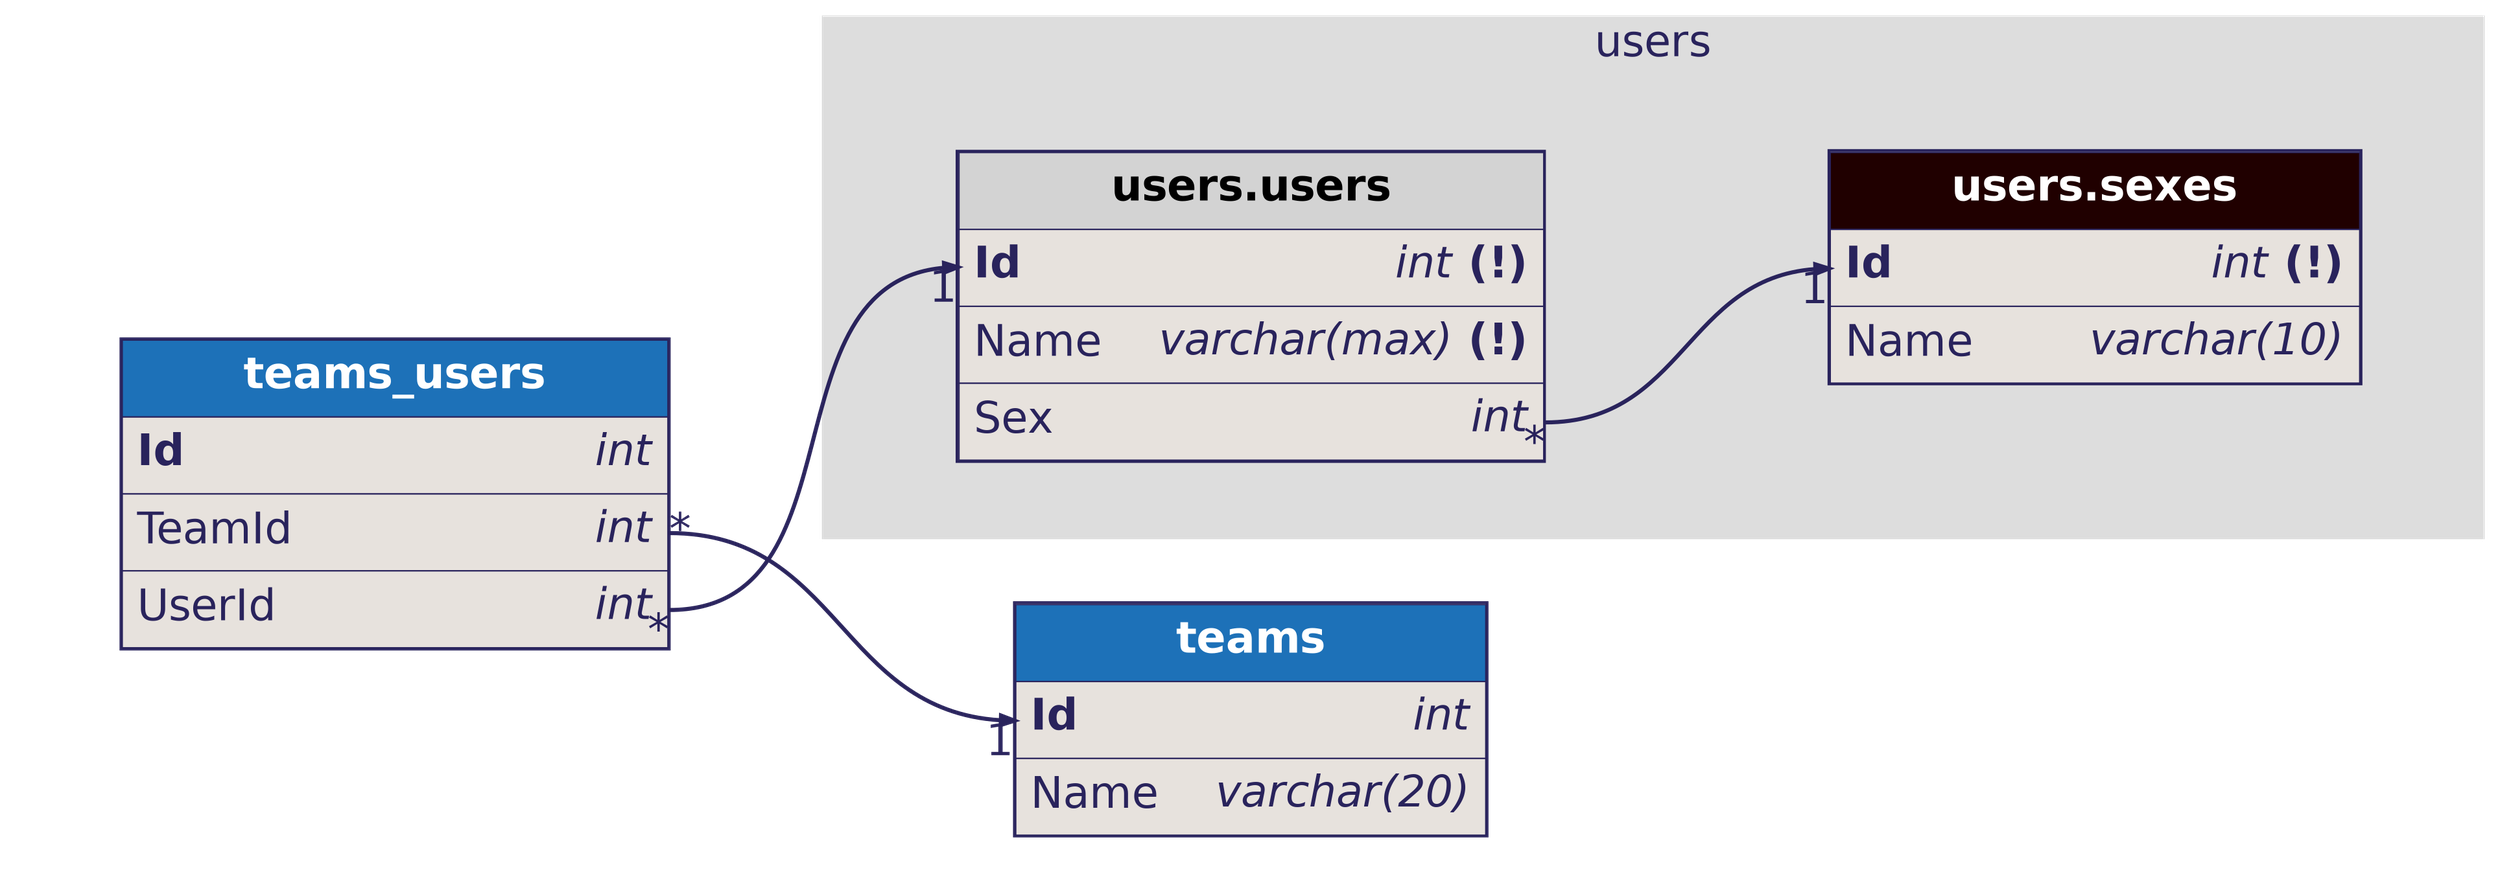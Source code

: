 digraph dbml {
      rankdir=LR;
      graph [fontname="helvetica", fontsize=32, fontcolor="#29235c", bgcolor="transparent"];
      node [penwidth=0, margin=0, fontname="helvetica", fontsize=32, fontcolor="#29235c"];
      edge [fontname="helvetica", fontsize=32, fontcolor="#29235c", color="#29235c"];

      
      subgraph cluster_users {
      label="users"
      style=filled;
      color="#dddddd";

      "users.users" [id="users.users";label=<<TABLE BORDER="2" COLOR="#29235c" CELLBORDER="1" CELLSPACING="0" CELLPADDING="10">
      <TR><TD PORT="f0" BGCOLOR="#D3D3D3"><FONT COLOR="#000000"><B>       users.users       </B></FONT></TD></TR>
<TR><TD ALIGN="LEFT" PORT="f1" BGCOLOR="#e7e2dd">
      <TABLE CELLPADDING="0" CELLSPACING="0" BORDER="0">
        <TR>
          <TD ALIGN="LEFT"><B>Id</B>    </TD>
          <TD ALIGN="RIGHT"><FONT><I>int</I> <B>(!)</B></FONT></TD>
        </TR>
      </TABLE>
    </TD></TR>
<TR><TD ALIGN="LEFT" PORT="f2" BGCOLOR="#e7e2dd">
      <TABLE CELLPADDING="0" CELLSPACING="0" BORDER="0">
        <TR>
          <TD ALIGN="LEFT">Name    </TD>
          <TD ALIGN="RIGHT"><FONT><I>varchar(max)</I> <B>(!)</B></FONT></TD>
        </TR>
      </TABLE>
    </TD></TR>
<TR><TD ALIGN="LEFT" PORT="f3" BGCOLOR="#e7e2dd">
      <TABLE CELLPADDING="0" CELLSPACING="0" BORDER="0">
        <TR>
          <TD ALIGN="LEFT">Sex    </TD>
          <TD ALIGN="RIGHT"><FONT><I>int</I></FONT></TD>
        </TR>
      </TABLE>
    </TD></TR>
    </TABLE>>];
"users.sexes" [id="users.sexes";tooltip="users.sexes\nMale or female";label=<<TABLE BORDER="2" COLOR="#29235c" CELLBORDER="1" CELLSPACING="0" CELLPADDING="10">
      <TR><TD PORT="f0" BGCOLOR="#200000"><FONT COLOR="#ffffff"><B>       users.sexes       </B></FONT></TD></TR>
<TR><TD ALIGN="LEFT" PORT="f1" BGCOLOR="#e7e2dd">
      <TABLE CELLPADDING="0" CELLSPACING="0" BORDER="0">
        <TR>
          <TD ALIGN="LEFT"><B>Id</B>    </TD>
          <TD ALIGN="RIGHT"><FONT><I>int</I> <B>(!)</B></FONT></TD>
        </TR>
      </TABLE>
    </TD></TR>
<TR><TD ALIGN="LEFT" PORT="f2" BGCOLOR="#e7e2dd">
      <TABLE CELLPADDING="0" CELLSPACING="0" BORDER="0">
        <TR>
          <TD ALIGN="LEFT">Name    </TD>
          <TD ALIGN="RIGHT"><FONT><I>varchar(10)</I></FONT></TD>
        </TR>
      </TABLE>
    </TD></TR>
    </TABLE>>];
    }
      "teams" [id="teams";label=<<TABLE BORDER="2" COLOR="#29235c" CELLBORDER="1" CELLSPACING="0" CELLPADDING="10">
      <TR><TD PORT="f0" BGCOLOR="#1d71b8"><FONT COLOR="#ffffff"><B>       teams       </B></FONT></TD></TR>
<TR><TD ALIGN="LEFT" PORT="f1" BGCOLOR="#e7e2dd">
      <TABLE CELLPADDING="0" CELLSPACING="0" BORDER="0">
        <TR>
          <TD ALIGN="LEFT"><B>Id</B>    </TD>
          <TD ALIGN="RIGHT"><FONT><I>int</I></FONT></TD>
        </TR>
      </TABLE>
    </TD></TR>
<TR><TD ALIGN="LEFT" PORT="f2" BGCOLOR="#e7e2dd">
      <TABLE CELLPADDING="0" CELLSPACING="0" BORDER="0">
        <TR>
          <TD ALIGN="LEFT">Name    </TD>
          <TD ALIGN="RIGHT"><FONT><I>varchar(20)</I></FONT></TD>
        </TR>
      </TABLE>
    </TD></TR>
    </TABLE>>];
"teams_users" [id="teams_users";label=<<TABLE BORDER="2" COLOR="#29235c" CELLBORDER="1" CELLSPACING="0" CELLPADDING="10">
      <TR><TD PORT="f0" BGCOLOR="#1d71b8"><FONT COLOR="#ffffff"><B>       teams_users       </B></FONT></TD></TR>
<TR><TD ALIGN="LEFT" PORT="f1" BGCOLOR="#e7e2dd">
      <TABLE CELLPADDING="0" CELLSPACING="0" BORDER="0">
        <TR>
          <TD ALIGN="LEFT"><B>Id</B>    </TD>
          <TD ALIGN="RIGHT"><FONT><I>int</I></FONT></TD>
        </TR>
      </TABLE>
    </TD></TR>
<TR><TD ALIGN="LEFT" PORT="f2" BGCOLOR="#e7e2dd">
      <TABLE CELLPADDING="0" CELLSPACING="0" BORDER="0">
        <TR>
          <TD ALIGN="LEFT">TeamId    </TD>
          <TD ALIGN="RIGHT"><FONT><I>int</I></FONT></TD>
        </TR>
      </TABLE>
    </TD></TR>
<TR><TD ALIGN="LEFT" PORT="f3" BGCOLOR="#e7e2dd">
      <TABLE CELLPADDING="0" CELLSPACING="0" BORDER="0">
        <TR>
          <TD ALIGN="LEFT">UserId    </TD>
          <TD ALIGN="RIGHT"><FONT><I>int</I></FONT></TD>
        </TR>
      </TABLE>
    </TD></TR>
    </TABLE>>];
      "users.users":f0 -> "users.sexes":f0 [style=invis, weight=100, color=red]
    "users.users":f3:e -> "users.sexes":f1:w [dir=forward, penwidth=3, color="#29235c", headlabel="1", taillabel="*"]
"teams_users":f0 -> "teams":f0 [style=invis, weight=100, color=red]
    "teams_users":f2:e -> "teams":f1:w [dir=forward, penwidth=3, color="#29235c", headlabel="1", taillabel="*"]
"teams_users":f0 -> "users.users":f0 [style=invis, weight=100, color=red]
    "teams_users":f3:e -> "users.users":f1:w [dir=forward, penwidth=3, color="#29235c", headlabel="1", taillabel="*"]
      
    }
